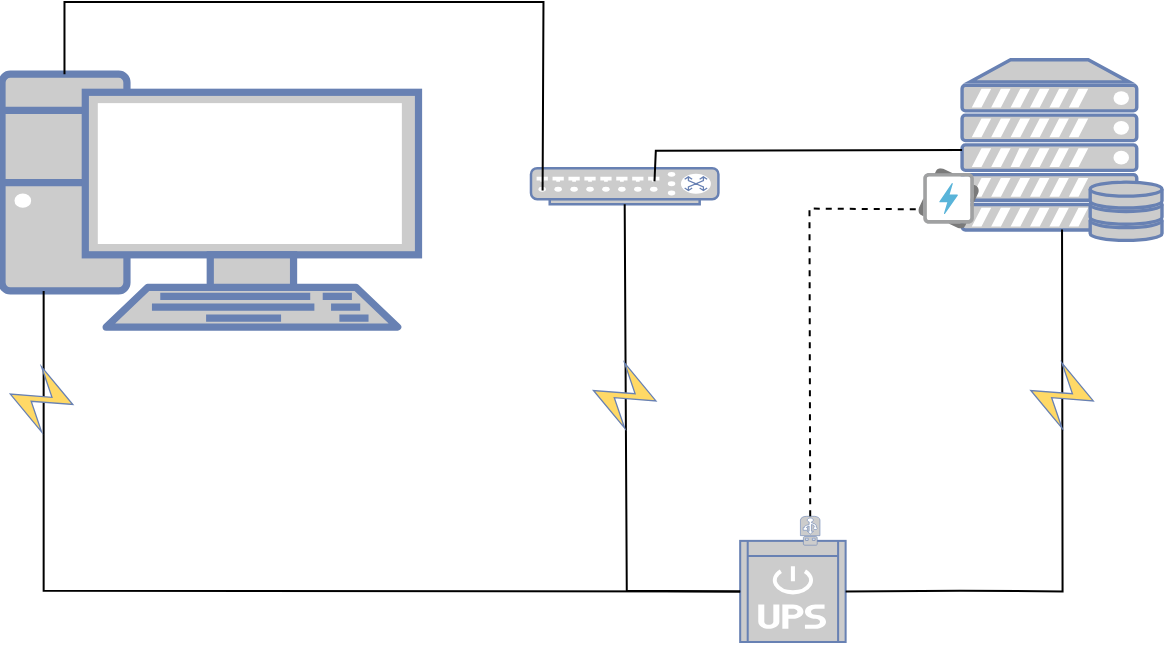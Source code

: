 <mxfile version="16.2.7"><diagram id="1dX74jW5PNQ7Fj-Y7Qyr" name="Page-1"><mxGraphModel dx="1366" dy="707" grid="1" gridSize="10" guides="1" tooltips="1" connect="1" arrows="1" fold="1" page="1" pageScale="1" pageWidth="850" pageHeight="1100" math="0" shadow="0"><root><mxCell id="0"/><mxCell id="1" parent="0"/><mxCell id="WIkYLnGDEB5_qM8tQdun-11" value="" style="fontColor=#0066CC;verticalAlign=top;verticalLabelPosition=bottom;labelPosition=center;align=center;html=1;outlineConnect=0;fillColor=#CCCCCC;strokeColor=#6881B3;gradientColor=none;gradientDirection=north;strokeWidth=2;shape=mxgraph.networks.server_storage;" vertex="1" parent="1"><mxGeometry x="590.036" y="178.894" width="99.964" height="90.293" as="geometry"/></mxCell><mxCell id="WIkYLnGDEB5_qM8tQdun-13" value="" style="fontColor=#0066CC;verticalAlign=top;verticalLabelPosition=bottom;labelPosition=center;align=center;html=1;outlineConnect=0;fillColor=#CCCCCC;strokeColor=#6881B3;gradientColor=none;gradientDirection=north;strokeWidth=2;shape=mxgraph.networks.ups_small;" vertex="1" parent="1"><mxGeometry x="479.091" y="419.436" width="52.727" height="50.564" as="geometry"/></mxCell><mxCell id="WIkYLnGDEB5_qM8tQdun-14" value="" style="fontColor=#0066CC;verticalAlign=top;verticalLabelPosition=bottom;labelPosition=center;align=center;html=1;outlineConnect=0;fillColor=#CCCCCC;strokeColor=#6881B3;gradientColor=none;gradientDirection=north;strokeWidth=2;shape=mxgraph.networks.pc;" vertex="1" parent="1"><mxGeometry x="110" y="186.117" width="208.259" height="126.411" as="geometry"/></mxCell><mxCell id="WIkYLnGDEB5_qM8tQdun-15" value="" style="fontColor=#0066CC;verticalAlign=top;verticalLabelPosition=bottom;labelPosition=center;align=center;html=1;outlineConnect=0;fillColor=#CCCCCC;strokeColor=#6881B3;gradientColor=none;gradientDirection=north;strokeWidth=2;shape=mxgraph.networks.usb_stick;rotation=-180;" vertex="1" parent="1"><mxGeometry x="509.221" y="407.156" width="9.762" height="14.447" as="geometry"/></mxCell><mxCell id="WIkYLnGDEB5_qM8tQdun-5" value="" style="sketch=0;aspect=fixed;html=1;points=[];align=center;image;fontSize=12;image=img/lib/mscae/Data_Lake_Analytics.svg;" vertex="1" parent="1"><mxGeometry x="568.169" y="233.07" width="30.241" height="30.241" as="geometry"/></mxCell><mxCell id="WIkYLnGDEB5_qM8tQdun-21" value="" style="endArrow=none;html=1;rounded=0;strokeColor=default;exitX=0;exitY=0.5;exitDx=0;exitDy=0;exitPerimeter=0;" edge="1" parent="1" source="WIkYLnGDEB5_qM8tQdun-13"><mxGeometry x="-0.237" width="50" height="50" relative="1" as="geometry"><mxPoint x="443.214" y="410.045" as="sourcePoint"/><mxPoint x="130.826" y="294.47" as="targetPoint"/><Array as="points"><mxPoint x="130.826" y="444.357"/></Array><mxPoint as="offset"/></mxGeometry></mxCell><mxCell id="WIkYLnGDEB5_qM8tQdun-30" value="" style="endArrow=none;html=1;rounded=0;strokeColor=default;exitX=1;exitY=0.5;exitDx=0;exitDy=0;exitPerimeter=0;entryX=0.5;entryY=0.94;entryDx=0;entryDy=0;entryPerimeter=0;" edge="1" parent="1" source="WIkYLnGDEB5_qM8tQdun-13" target="WIkYLnGDEB5_qM8tQdun-11"><mxGeometry x="-0.654" width="50" height="50" relative="1" as="geometry"><mxPoint x="551.508" y="359.481" as="sourcePoint"/><mxPoint x="655.637" y="269.187" as="targetPoint"/><Array as="points"><mxPoint x="588.995" y="444.357"/><mxPoint x="640.286" y="444.718"/></Array><mxPoint as="offset"/></mxGeometry></mxCell><mxCell id="WIkYLnGDEB5_qM8tQdun-31" value="" style="endArrow=none;dashed=1;html=1;rounded=0;strokeColor=default;exitX=0.5;exitY=1;exitDx=0;exitDy=0;exitPerimeter=0;entryX=0.019;entryY=0.68;entryDx=0;entryDy=0;entryPerimeter=0;" edge="1" parent="1" source="WIkYLnGDEB5_qM8tQdun-15" target="WIkYLnGDEB5_qM8tQdun-5"><mxGeometry width="50" height="50" relative="1" as="geometry"><mxPoint x="428.636" y="294.47" as="sourcePoint"/><mxPoint x="532.765" y="204.176" as="targetPoint"/><Array as="points"><mxPoint x="513.74" y="253.296"/></Array></mxGeometry></mxCell><mxCell id="WIkYLnGDEB5_qM8tQdun-32" value="" style="fontColor=#0066CC;verticalAlign=top;verticalLabelPosition=bottom;labelPosition=center;align=center;html=1;outlineConnect=0;fillColor=#CCCCCC;strokeColor=#6881B3;gradientColor=none;gradientDirection=north;strokeWidth=2;shape=mxgraph.networks.switch;" vertex="1" parent="1"><mxGeometry x="374.488" y="233.07" width="93.716" height="18.059" as="geometry"/></mxCell><mxCell id="WIkYLnGDEB5_qM8tQdun-33" value="" style="fontColor=#0066CC;verticalAlign=top;verticalLabelPosition=bottom;labelPosition=center;align=center;html=1;outlineConnect=0;fillColor=#FFD966;strokeColor=#6881B3;gradientColor=none;gradientDirection=north;strokeWidth=2;shape=mxgraph.networks.comm_link;" vertex="1" parent="1"><mxGeometry x="114.165" y="332.393" width="31.239" height="32.506" as="geometry"/></mxCell><mxCell id="WIkYLnGDEB5_qM8tQdun-37" value="" style="fontColor=#0066CC;verticalAlign=top;verticalLabelPosition=bottom;labelPosition=center;align=center;html=1;outlineConnect=0;fillColor=#FFD966;strokeColor=#6881B3;gradientColor=none;gradientDirection=north;strokeWidth=2;shape=mxgraph.networks.comm_link;" vertex="1" parent="1"><mxGeometry x="624.399" y="330.587" width="31.239" height="32.506" as="geometry"/></mxCell><mxCell id="WIkYLnGDEB5_qM8tQdun-38" value="" style="endArrow=none;html=1;rounded=0;strokeColor=default;entryX=0.062;entryY=0.617;entryDx=0;entryDy=0;entryPerimeter=0;" edge="1" parent="1" target="WIkYLnGDEB5_qM8tQdun-32"><mxGeometry width="50" height="50" relative="1" as="geometry"><mxPoint x="141.239" y="186.117" as="sourcePoint"/><mxPoint x="245.368" y="95.824" as="targetPoint"/><Array as="points"><mxPoint x="141.239" y="150"/><mxPoint x="380.736" y="150"/></Array></mxGeometry></mxCell><mxCell id="WIkYLnGDEB5_qM8tQdun-39" value="" style="endArrow=none;html=1;rounded=0;strokeColor=default;entryX=0;entryY=0.5;entryDx=0;entryDy=0;entryPerimeter=0;exitX=0.659;exitY=0.367;exitDx=0;exitDy=0;exitPerimeter=0;" edge="1" parent="1" source="WIkYLnGDEB5_qM8tQdun-32" target="WIkYLnGDEB5_qM8tQdun-11"><mxGeometry width="50" height="50" relative="1" as="geometry"><mxPoint x="443.214" y="222.235" as="sourcePoint"/><mxPoint x="547.343" y="131.941" as="targetPoint"/><Array as="points"><mxPoint x="436.909" y="224.402"/></Array></mxGeometry></mxCell><mxCell id="WIkYLnGDEB5_qM8tQdun-41" value="" style="endArrow=none;html=1;rounded=0;strokeColor=default;entryX=0.5;entryY=1;entryDx=0;entryDy=0;entryPerimeter=0;exitX=0;exitY=0.5;exitDx=0;exitDy=0;exitPerimeter=0;" edge="1" parent="1" source="WIkYLnGDEB5_qM8tQdun-13" target="WIkYLnGDEB5_qM8tQdun-32"><mxGeometry width="50" height="50" relative="1" as="geometry"><mxPoint x="443.214" y="402.822" as="sourcePoint"/><mxPoint x="547.343" y="312.528" as="targetPoint"/><Array as="points"><mxPoint x="422.388" y="444.357"/></Array></mxGeometry></mxCell><mxCell id="WIkYLnGDEB5_qM8tQdun-42" value="" style="fontColor=#0066CC;verticalAlign=top;verticalLabelPosition=bottom;labelPosition=center;align=center;html=1;outlineConnect=0;fillColor=#FFD966;strokeColor=#6881B3;gradientColor=none;gradientDirection=north;strokeWidth=2;shape=mxgraph.networks.comm_link;" vertex="1" parent="1"><mxGeometry x="405.727" y="330.587" width="31.239" height="32.506" as="geometry"/></mxCell></root></mxGraphModel></diagram></mxfile>